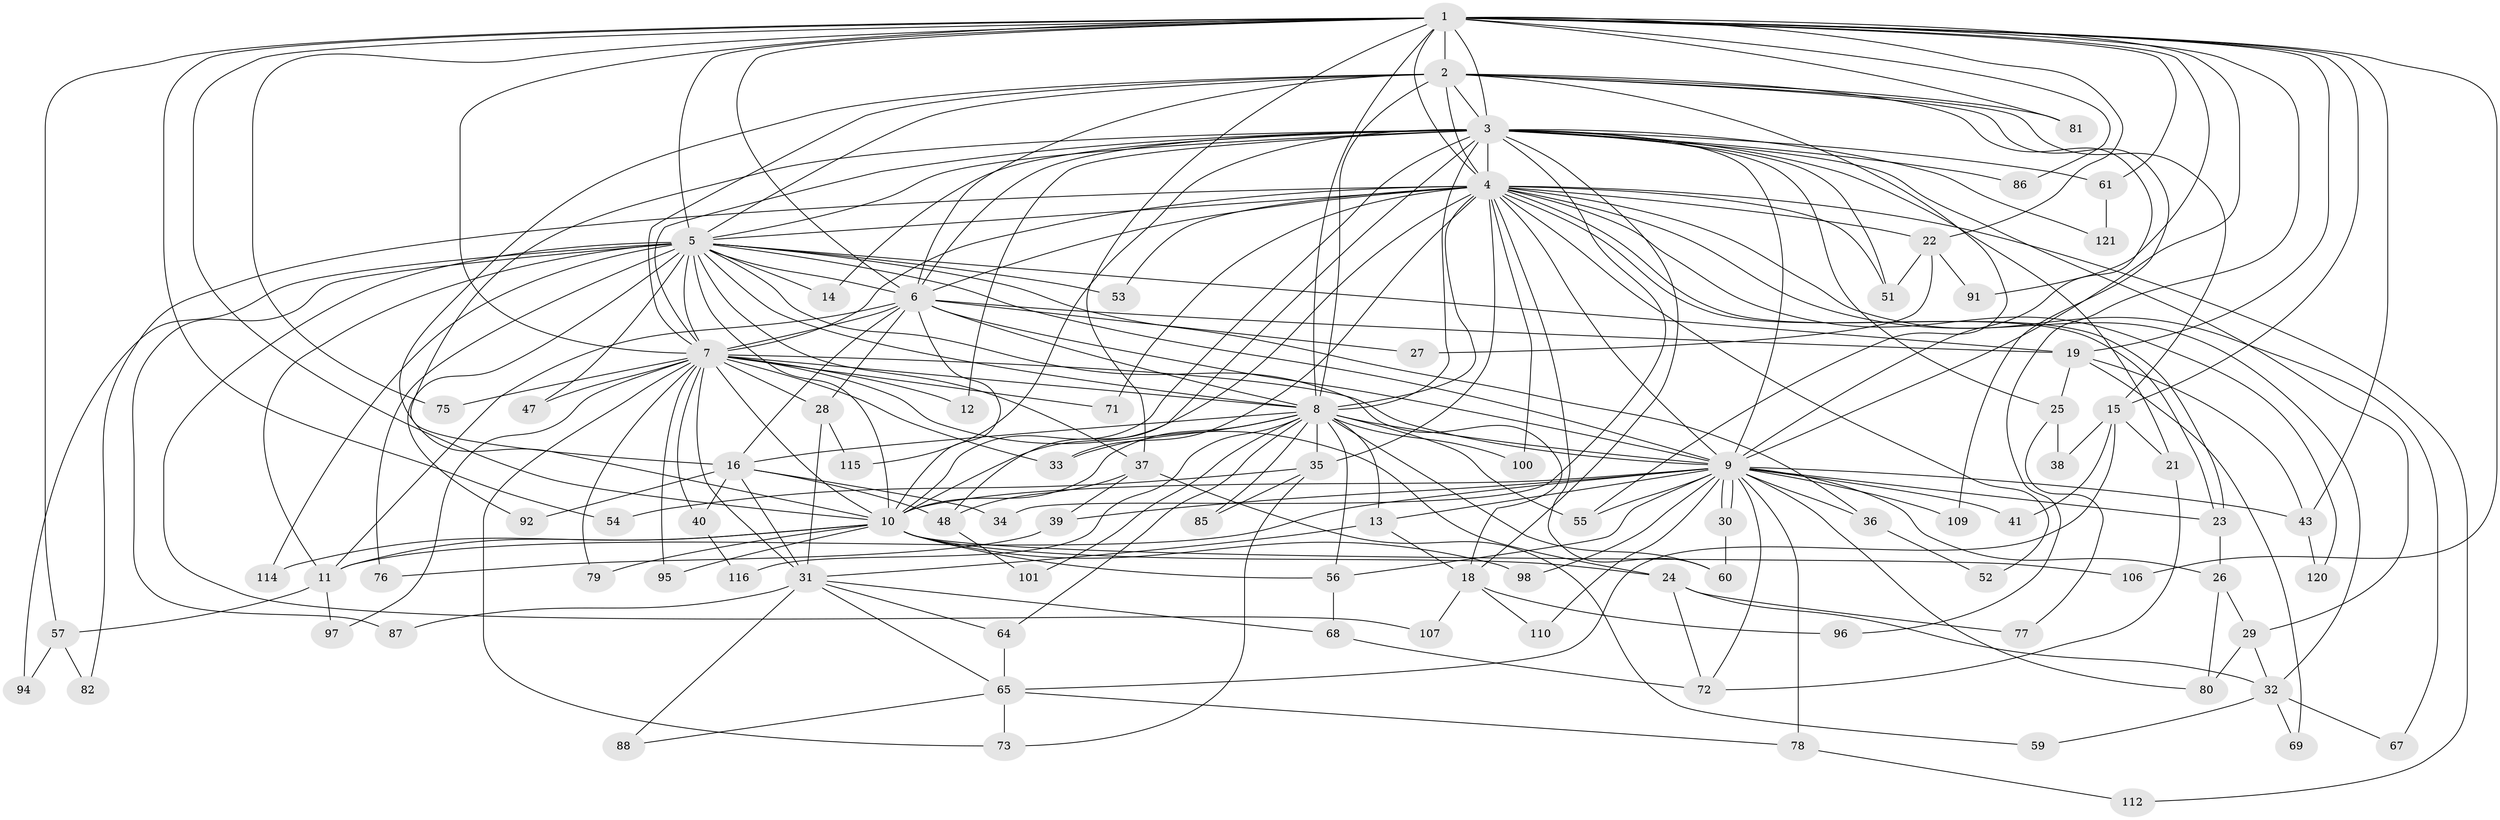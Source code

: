 // Generated by graph-tools (version 1.1) at 2025/51/02/27/25 19:51:41]
// undirected, 91 vertices, 228 edges
graph export_dot {
graph [start="1"]
  node [color=gray90,style=filled];
  1 [super="+20"];
  2;
  3 [super="+44"];
  4 [super="+45"];
  5 [super="+46"];
  6 [super="+104"];
  7 [super="+58"];
  8 [super="+84"];
  9 [super="+74"];
  10 [super="+42"];
  11 [super="+17"];
  12;
  13;
  14;
  15;
  16 [super="+111"];
  18 [super="+50"];
  19 [super="+103"];
  21 [super="+113"];
  22 [super="+108"];
  23 [super="+66"];
  24;
  25;
  26;
  27;
  28;
  29 [super="+62"];
  30;
  31 [super="+49"];
  32;
  33 [super="+99"];
  34;
  35 [super="+105"];
  36;
  37 [super="+90"];
  38;
  39;
  40;
  41;
  43 [super="+118"];
  47;
  48;
  51 [super="+83"];
  52;
  53;
  54;
  55 [super="+93"];
  56 [super="+89"];
  57 [super="+63"];
  59;
  60 [super="+119"];
  61;
  64;
  65 [super="+70"];
  67;
  68;
  69;
  71;
  72 [super="+102"];
  73;
  75;
  76;
  77;
  78;
  79;
  80 [super="+117"];
  81;
  82;
  85;
  86;
  87;
  88;
  91;
  92;
  94;
  95;
  96;
  97;
  98;
  100;
  101;
  106;
  107;
  109;
  110;
  112;
  114;
  115;
  116;
  120;
  121;
  1 -- 2;
  1 -- 3;
  1 -- 4;
  1 -- 5 [weight=2];
  1 -- 6;
  1 -- 7;
  1 -- 8;
  1 -- 9;
  1 -- 10;
  1 -- 15;
  1 -- 19;
  1 -- 22;
  1 -- 37;
  1 -- 54;
  1 -- 57 [weight=2];
  1 -- 61;
  1 -- 75;
  1 -- 91;
  1 -- 96;
  1 -- 81;
  1 -- 86;
  1 -- 106;
  1 -- 43;
  2 -- 3;
  2 -- 4;
  2 -- 5;
  2 -- 6;
  2 -- 7;
  2 -- 8;
  2 -- 9;
  2 -- 10;
  2 -- 15;
  2 -- 81;
  2 -- 109;
  2 -- 55;
  3 -- 4;
  3 -- 5;
  3 -- 6;
  3 -- 7;
  3 -- 8;
  3 -- 9;
  3 -- 10;
  3 -- 12;
  3 -- 14;
  3 -- 16;
  3 -- 18;
  3 -- 21;
  3 -- 25;
  3 -- 29;
  3 -- 34;
  3 -- 48;
  3 -- 61;
  3 -- 86;
  3 -- 121;
  3 -- 115;
  3 -- 51;
  4 -- 5;
  4 -- 6;
  4 -- 7;
  4 -- 8;
  4 -- 9 [weight=2];
  4 -- 10;
  4 -- 22;
  4 -- 23;
  4 -- 23;
  4 -- 32;
  4 -- 33;
  4 -- 35;
  4 -- 51;
  4 -- 52;
  4 -- 53;
  4 -- 67;
  4 -- 82;
  4 -- 112;
  4 -- 100;
  4 -- 71;
  4 -- 120;
  4 -- 60;
  5 -- 6;
  5 -- 7;
  5 -- 8;
  5 -- 9;
  5 -- 10;
  5 -- 14;
  5 -- 19;
  5 -- 36;
  5 -- 37;
  5 -- 47;
  5 -- 76;
  5 -- 87;
  5 -- 92;
  5 -- 94;
  5 -- 107;
  5 -- 114;
  5 -- 53;
  5 -- 11;
  5 -- 18;
  6 -- 7;
  6 -- 8;
  6 -- 9;
  6 -- 10;
  6 -- 11;
  6 -- 27;
  6 -- 28;
  6 -- 16;
  6 -- 19;
  7 -- 8;
  7 -- 9 [weight=2];
  7 -- 10 [weight=2];
  7 -- 12;
  7 -- 24;
  7 -- 28;
  7 -- 31;
  7 -- 40;
  7 -- 47;
  7 -- 71;
  7 -- 73;
  7 -- 75;
  7 -- 79;
  7 -- 95;
  7 -- 97;
  7 -- 33;
  8 -- 9;
  8 -- 10;
  8 -- 13;
  8 -- 16;
  8 -- 33;
  8 -- 35;
  8 -- 55;
  8 -- 56;
  8 -- 60 [weight=2];
  8 -- 64;
  8 -- 100;
  8 -- 101;
  8 -- 116;
  8 -- 85;
  9 -- 10 [weight=2];
  9 -- 13;
  9 -- 26;
  9 -- 30;
  9 -- 30;
  9 -- 36;
  9 -- 39;
  9 -- 41;
  9 -- 43;
  9 -- 55;
  9 -- 78;
  9 -- 80;
  9 -- 98;
  9 -- 109;
  9 -- 110;
  9 -- 72;
  9 -- 56;
  9 -- 11;
  9 -- 23;
  10 -- 11;
  10 -- 24;
  10 -- 56;
  10 -- 98;
  10 -- 106;
  10 -- 114;
  10 -- 79;
  10 -- 95;
  11 -- 97;
  11 -- 57;
  13 -- 18;
  13 -- 31;
  15 -- 21;
  15 -- 38;
  15 -- 41;
  15 -- 65;
  16 -- 34;
  16 -- 40;
  16 -- 48;
  16 -- 92;
  16 -- 31;
  18 -- 107;
  18 -- 110;
  18 -- 96;
  19 -- 25;
  19 -- 69;
  19 -- 43;
  21 -- 72;
  22 -- 27;
  22 -- 51;
  22 -- 91;
  23 -- 26;
  24 -- 32;
  24 -- 72;
  24 -- 77;
  25 -- 38;
  25 -- 77;
  26 -- 29;
  26 -- 80;
  28 -- 115;
  28 -- 31;
  29 -- 32;
  29 -- 80;
  30 -- 60;
  31 -- 68;
  31 -- 87;
  31 -- 88;
  31 -- 64;
  31 -- 65;
  32 -- 59;
  32 -- 67;
  32 -- 69;
  35 -- 54;
  35 -- 85;
  35 -- 73;
  36 -- 52;
  37 -- 39;
  37 -- 59;
  37 -- 48;
  39 -- 76;
  40 -- 116;
  43 -- 120;
  48 -- 101;
  56 -- 68;
  57 -- 82;
  57 -- 94;
  61 -- 121;
  64 -- 65;
  65 -- 73;
  65 -- 78;
  65 -- 88;
  68 -- 72;
  78 -- 112;
}
